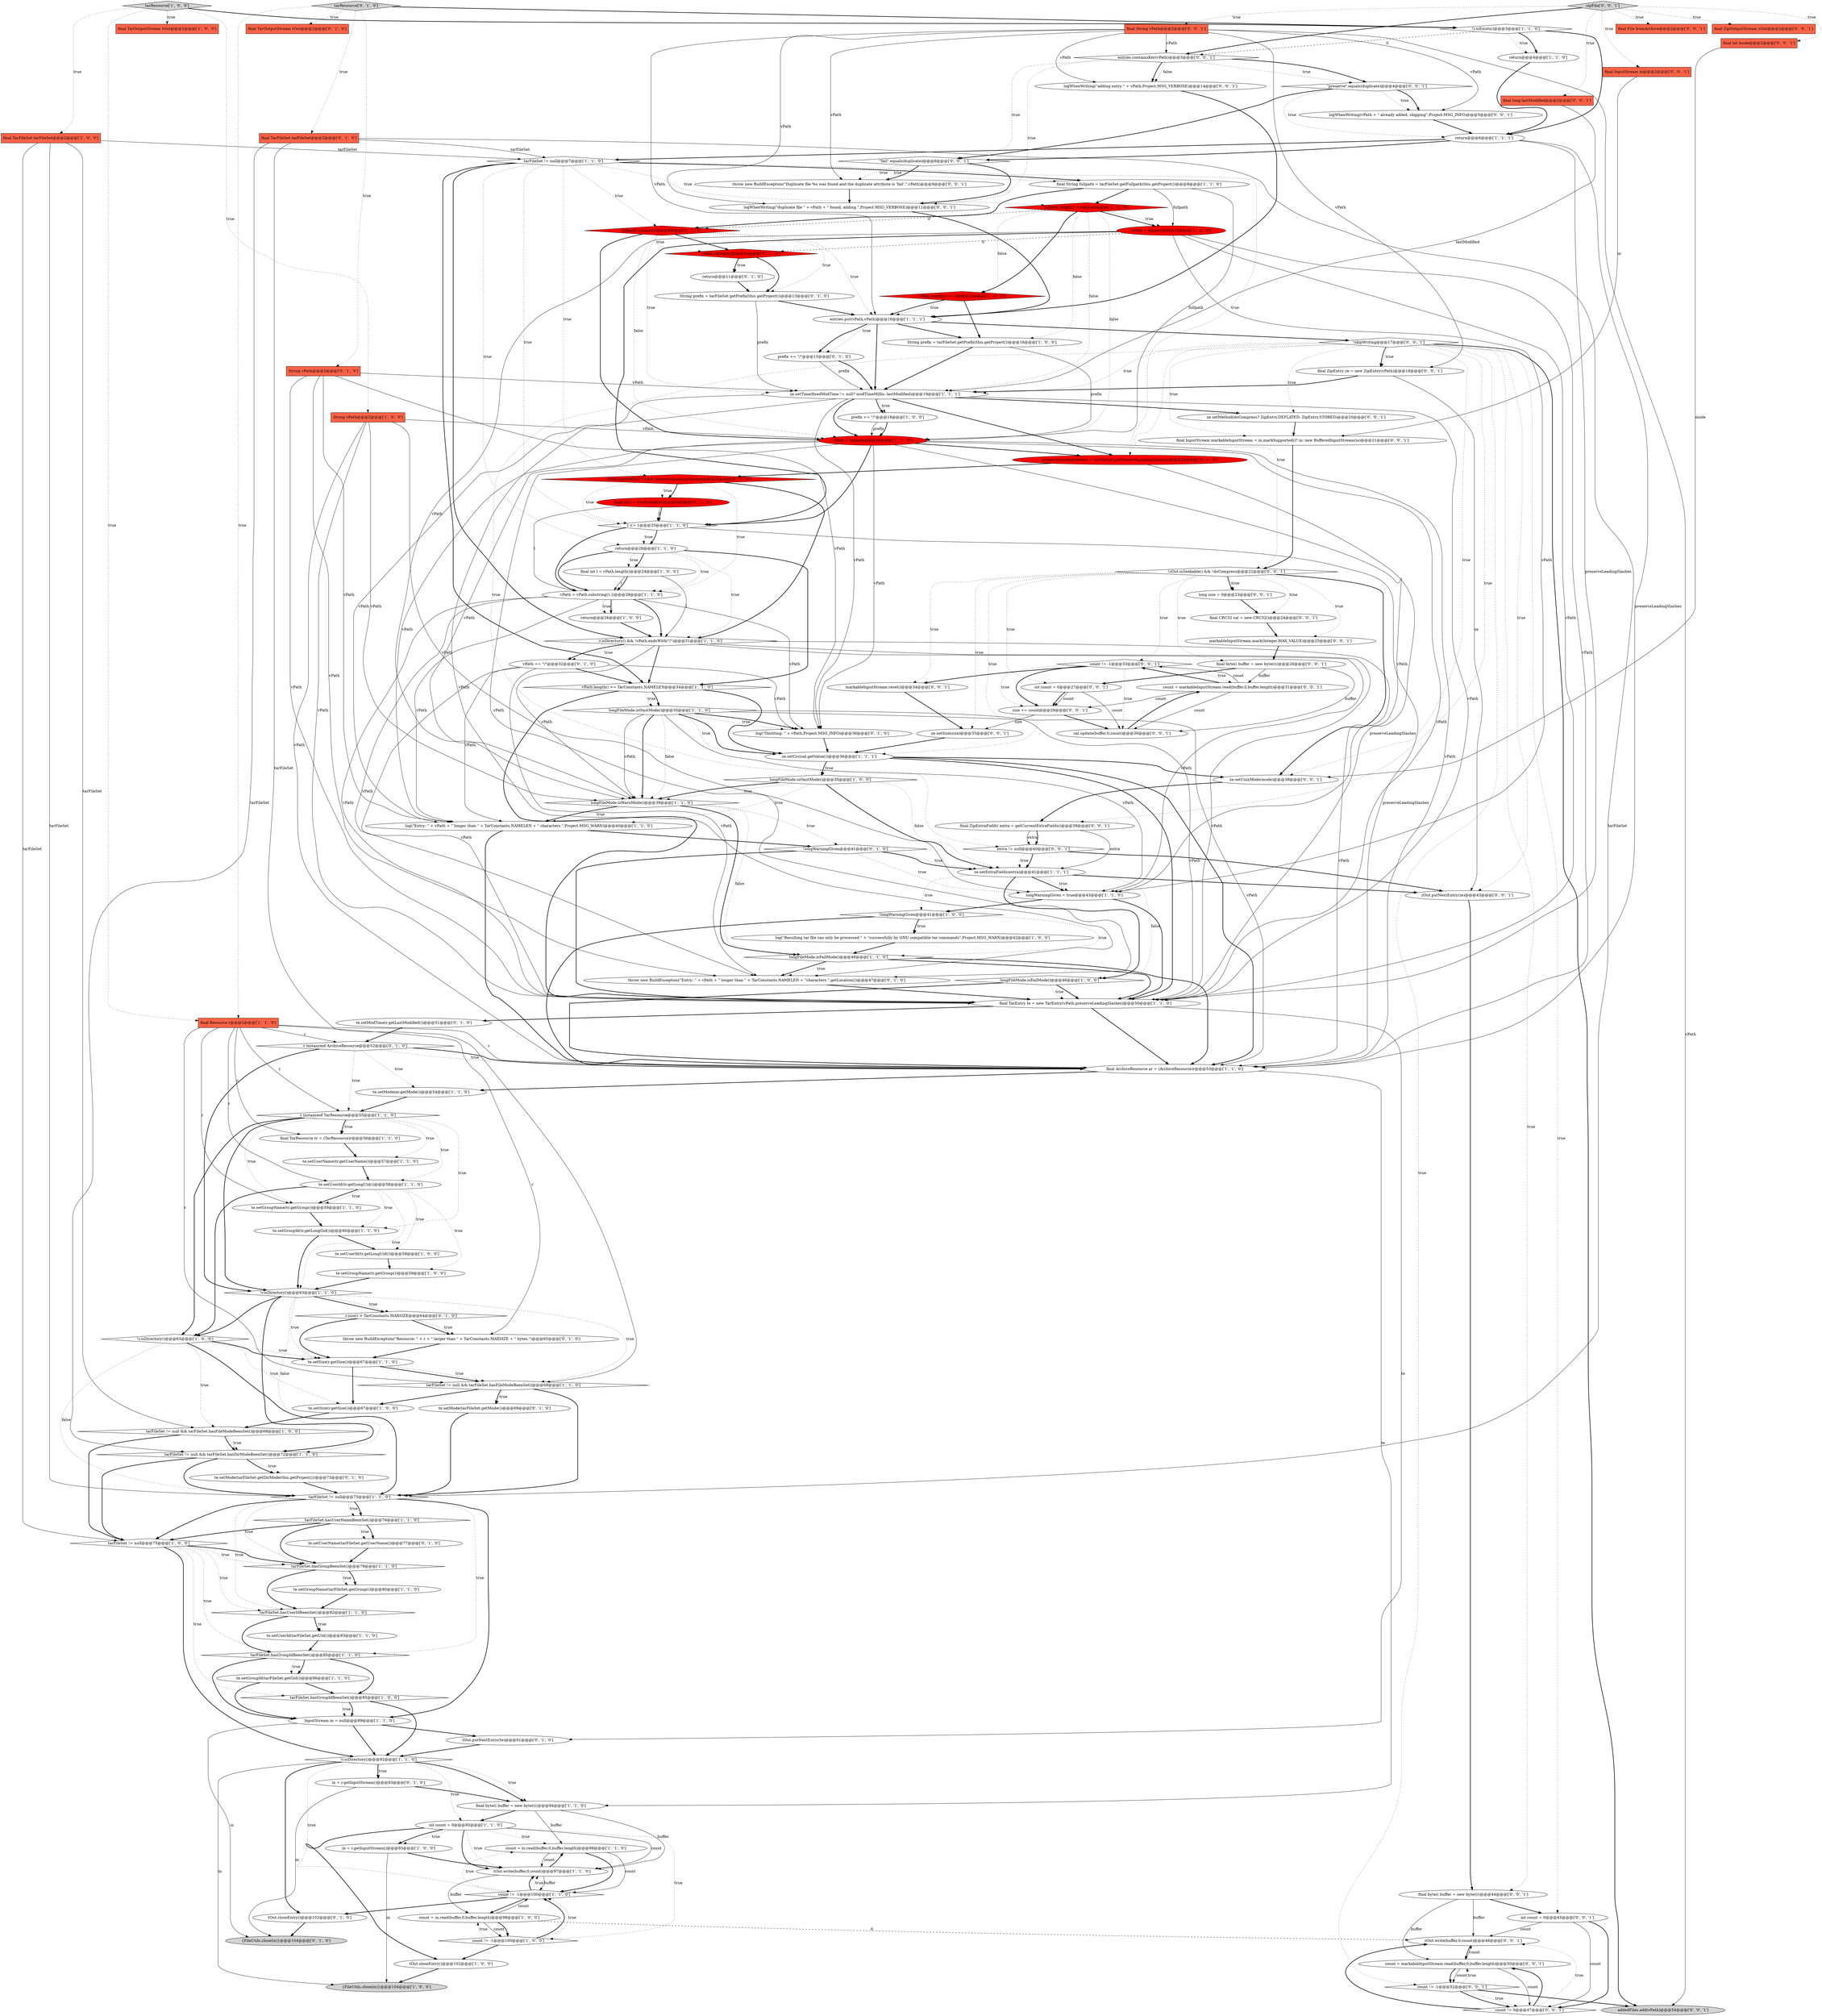 digraph {
66 [style = filled, label = "count = in.read(buffer,0,buffer.length)@@@98@@@['1', '1', '0']", fillcolor = white, shape = ellipse image = "AAA0AAABBB1BBB"];
18 [style = filled, label = "tarFileSet != null && tarFileSet.hasFileModeBeenSet()@@@68@@@['1', '0', '0']", fillcolor = white, shape = diamond image = "AAA0AAABBB1BBB"];
26 [style = filled, label = "te.setGroupName(tr.getGroup())@@@59@@@['1', '1', '0']", fillcolor = white, shape = ellipse image = "AAA0AAABBB1BBB"];
90 [style = filled, label = "vPath += \"/\"@@@32@@@['0', '1', '0']", fillcolor = white, shape = ellipse image = "AAA0AAABBB2BBB"];
8 [style = filled, label = "ze.setExtraFields(extra)@@@41@@@['1', '1', '1']", fillcolor = white, shape = ellipse image = "AAA0AAABBB1BBB"];
108 [style = filled, label = "throw new BuildException(\"Duplicate file %s was found and the duplicate attribute is 'fail'.\",vPath)@@@9@@@['0', '0', '1']", fillcolor = white, shape = ellipse image = "AAA0AAABBB3BBB"];
36 [style = filled, label = "te.setSize(r.getSize())@@@67@@@['1', '0', '0']", fillcolor = white, shape = ellipse image = "AAA0AAABBB1BBB"];
82 [style = filled, label = "String prefix = tarFileSet.getPrefix(this.getProject())@@@13@@@['0', '1', '0']", fillcolor = white, shape = ellipse image = "AAA0AAABBB2BBB"];
100 [style = filled, label = "r instanceof ArchiveResource@@@52@@@['0', '1', '0']", fillcolor = white, shape = diamond image = "AAA0AAABBB2BBB"];
25 [style = filled, label = "final ArchiveResource ar = (ArchiveResource)r@@@53@@@['1', '1', '0']", fillcolor = white, shape = ellipse image = "AAA0AAABBB1BBB"];
74 [style = filled, label = "te.setGroupId(tarFileSet.getGid())@@@86@@@['1', '1', '0']", fillcolor = white, shape = ellipse image = "AAA0AAABBB1BBB"];
133 [style = filled, label = "final InputStream markableInputStream = in.markSupported()? in: new BufferedInputStream(in)@@@21@@@['0', '0', '1']", fillcolor = white, shape = ellipse image = "AAA0AAABBB3BBB"];
118 [style = filled, label = "markableInputStream.reset()@@@34@@@['0', '0', '1']", fillcolor = white, shape = ellipse image = "AAA0AAABBB3BBB"];
95 [style = filled, label = "final TarFileSet tarFileSet@@@2@@@['0', '1', '0']", fillcolor = tomato, shape = box image = "AAA0AAABBB2BBB"];
27 [style = filled, label = "ze.setTime(fixedModTime != null? modTimeMillis: lastModified)@@@19@@@['1', '1', '1']", fillcolor = white, shape = ellipse image = "AAA0AAABBB1BBB"];
7 [style = filled, label = "return@@@6@@@['1', '1', '1']", fillcolor = white, shape = ellipse image = "AAA0AAABBB1BBB"];
52 [style = filled, label = "final Resource r@@@2@@@['1', '1', '0']", fillcolor = tomato, shape = box image = "AAA0AAABBB1BBB"];
59 [style = filled, label = "tarResource['1', '0', '0']", fillcolor = lightgray, shape = diamond image = "AAA0AAABBB1BBB"];
101 [style = filled, label = "{FileUtils.close(in)}@@@104@@@['0', '1', '0']", fillcolor = lightgray, shape = ellipse image = "AAA0AAABBB2BBB"];
67 [style = filled, label = "tarFileSet.hasUserIdBeenSet()@@@82@@@['1', '1', '0']", fillcolor = white, shape = diamond image = "AAA0AAABBB1BBB"];
115 [style = filled, label = "final String vPath@@@2@@@['0', '0', '1']", fillcolor = tomato, shape = box image = "AAA0AAABBB3BBB"];
1 [style = filled, label = "count = in.read(buffer,0,buffer.length)@@@98@@@['1', '0', '0']", fillcolor = white, shape = ellipse image = "AAA0AAABBB1BBB"];
87 [style = filled, label = "vPath.isEmpty()@@@10@@@['0', '1', '0']", fillcolor = red, shape = diamond image = "AAA1AAABBB2BBB"];
71 [style = filled, label = "in = r.getInputStream()@@@93@@@['1', '0', '0']", fillcolor = white, shape = ellipse image = "AAA0AAABBB1BBB"];
135 [style = filled, label = "int count = 0@@@45@@@['0', '0', '1']", fillcolor = white, shape = ellipse image = "AAA0AAABBB3BBB"];
122 [style = filled, label = "count = markableInputStream.read(buffer,0,buffer.length)@@@31@@@['0', '0', '1']", fillcolor = white, shape = ellipse image = "AAA0AAABBB3BBB"];
40 [style = filled, label = "return@@@4@@@['1', '1', '0']", fillcolor = white, shape = ellipse image = "AAA0AAABBB1BBB"];
21 [style = filled, label = "vPath = fullpath@@@10@@@['1', '0', '0']", fillcolor = red, shape = ellipse image = "AAA1AAABBB1BBB"];
44 [style = filled, label = "longWarningGiven = true@@@43@@@['1', '1', '0']", fillcolor = white, shape = ellipse image = "AAA0AAABBB1BBB"];
106 [style = filled, label = "entries.containsKey(vPath)@@@3@@@['0', '0', '1']", fillcolor = white, shape = diamond image = "AAA0AAABBB3BBB"];
131 [style = filled, label = "logWhenWriting(\"adding entry \" + vPath,Project.MSG_VERBOSE)@@@14@@@['0', '0', '1']", fillcolor = white, shape = ellipse image = "AAA0AAABBB3BBB"];
141 [style = filled, label = "count != -1@@@33@@@['0', '0', '1']", fillcolor = white, shape = diamond image = "AAA0AAABBB3BBB"];
54 [style = filled, label = "te.setSize(r.getSize())@@@67@@@['1', '1', '0']", fillcolor = white, shape = ellipse image = "AAA0AAABBB1BBB"];
70 [style = filled, label = "log(\"Resulting tar file can only be processed \" + \"successfully by GNU compatible tar commands\",Project.MSG_WARN)@@@42@@@['1', '0', '0']", fillcolor = white, shape = ellipse image = "AAA0AAABBB1BBB"];
42 [style = filled, label = "tarFileSet.hasGroupBeenSet()@@@79@@@['1', '1', '0']", fillcolor = white, shape = diamond image = "AAA0AAABBB1BBB"];
64 [style = filled, label = "tarFileSet.hasGroupIdBeenSet()@@@85@@@['1', '0', '0']", fillcolor = white, shape = diamond image = "AAA0AAABBB1BBB"];
4 [style = filled, label = "!r.isDirectory()@@@63@@@['1', '1', '0']", fillcolor = white, shape = diamond image = "AAA0AAABBB1BBB"];
117 [style = filled, label = "logWhenWriting(vPath + \" already added, skipping\",Project.MSG_INFO)@@@5@@@['0', '0', '1']", fillcolor = white, shape = ellipse image = "AAA0AAABBB3BBB"];
120 [style = filled, label = "final int mode@@@2@@@['0', '0', '1']", fillcolor = tomato, shape = box image = "AAA0AAABBB3BBB"];
3 [style = filled, label = "longFileMode.isWarnMode()@@@39@@@['1', '1', '0']", fillcolor = white, shape = diamond image = "AAA0AAABBB1BBB"];
119 [style = filled, label = "ze.setUnixMode(mode)@@@38@@@['0', '0', '1']", fillcolor = white, shape = ellipse image = "AAA0AAABBB3BBB"];
46 [style = filled, label = "tarFileSet != null@@@7@@@['1', '1', '0']", fillcolor = white, shape = diamond image = "AAA0AAABBB1BBB"];
58 [style = filled, label = "te.setUserId(tarFileSet.getUid())@@@83@@@['1', '1', '0']", fillcolor = white, shape = ellipse image = "AAA0AAABBB1BBB"];
126 [style = filled, label = "cal.update(buffer,0,count)@@@30@@@['0', '0', '1']", fillcolor = white, shape = ellipse image = "AAA0AAABBB3BBB"];
15 [style = filled, label = "ze.setCrc(cal.getValue())@@@36@@@['1', '1', '1']", fillcolor = white, shape = ellipse image = "AAA0AAABBB1BBB"];
0 [style = filled, label = "InputStream in = null@@@89@@@['1', '1', '0']", fillcolor = white, shape = ellipse image = "AAA0AAABBB1BBB"];
60 [style = filled, label = "!r.isExists()@@@3@@@['1', '1', '0']", fillcolor = white, shape = diamond image = "AAA0AAABBB1BBB"];
24 [style = filled, label = "prefix += \"/\"@@@18@@@['1', '0', '0']", fillcolor = white, shape = ellipse image = "AAA0AAABBB1BBB"];
29 [style = filled, label = "final int l = vPath.length()@@@24@@@['1', '0', '0']", fillcolor = white, shape = ellipse image = "AAA0AAABBB1BBB"];
69 [style = filled, label = "tarFileSet.hasUserNameBeenSet()@@@76@@@['1', '1', '0']", fillcolor = white, shape = diamond image = "AAA0AAABBB1BBB"];
68 [style = filled, label = "vPath = fullpath@@@20@@@['1', '1', '0']", fillcolor = red, shape = ellipse image = "AAA1AAABBB1BBB"];
137 [style = filled, label = "final CRC32 cal = new CRC32()@@@24@@@['0', '0', '1']", fillcolor = white, shape = ellipse image = "AAA0AAABBB3BBB"];
114 [style = filled, label = "final ZipEntry ze = new ZipEntry(vPath)@@@18@@@['0', '0', '1']", fillcolor = white, shape = ellipse image = "AAA0AAABBB3BBB"];
84 [style = filled, label = "te.setMode(tarFileSet.getDirMode(this.getProject()))@@@73@@@['0', '1', '0']", fillcolor = white, shape = ellipse image = "AAA0AAABBB2BBB"];
77 [style = filled, label = "String vPath@@@2@@@['0', '1', '0']", fillcolor = tomato, shape = box image = "AAA0AAABBB2BBB"];
83 [style = filled, label = "fullpath.isEmpty()@@@9@@@['0', '1', '0']", fillcolor = red, shape = diamond image = "AAA1AAABBB2BBB"];
48 [style = filled, label = "te.setUserId(tr.getLongUid())@@@58@@@['1', '0', '0']", fillcolor = white, shape = ellipse image = "AAA0AAABBB1BBB"];
31 [style = filled, label = "count != -1@@@100@@@['1', '0', '0']", fillcolor = white, shape = diamond image = "AAA0AAABBB1BBB"];
17 [style = filled, label = "longFileMode.isOmitMode()@@@35@@@['1', '0', '0']", fillcolor = white, shape = diamond image = "AAA0AAABBB1BBB"];
85 [style = filled, label = "te.setUserName(tarFileSet.getUserName())@@@77@@@['0', '1', '0']", fillcolor = white, shape = ellipse image = "AAA0AAABBB2BBB"];
109 [style = filled, label = "\"fail\".equals(duplicate)@@@8@@@['0', '0', '1']", fillcolor = white, shape = diamond image = "AAA0AAABBB3BBB"];
107 [style = filled, label = "final long lastModified@@@2@@@['0', '0', '1']", fillcolor = tomato, shape = box image = "AAA0AAABBB3BBB"];
53 [style = filled, label = "te.setUserName(tr.getUserName())@@@57@@@['1', '1', '0']", fillcolor = white, shape = ellipse image = "AAA0AAABBB1BBB"];
92 [style = filled, label = "throw new BuildException(\"Entry: \" + vPath + \" longer than \" + TarConstants.NAMELEN + \"characters.\",getLocation())@@@47@@@['0', '1', '0']", fillcolor = white, shape = ellipse image = "AAA0AAABBB2BBB"];
76 [style = filled, label = "preserveLeadingSlashes = tarFileSet.getPreserveLeadingSlashes()@@@22@@@['0', '1', '0']", fillcolor = red, shape = ellipse image = "AAA1AAABBB2BBB"];
62 [style = filled, label = "log(\"Entry: \" + vPath + \" longer than \" + TarConstants.NAMELEN + \" characters.\",Project.MSG_WARN)@@@40@@@['1', '1', '0']", fillcolor = white, shape = ellipse image = "AAA0AAABBB1BBB"];
88 [style = filled, label = "final int l = vPath.length()@@@24@@@['0', '1', '0']", fillcolor = red, shape = ellipse image = "AAA1AAABBB2BBB"];
132 [style = filled, label = "long size = 0@@@23@@@['0', '0', '1']", fillcolor = white, shape = ellipse image = "AAA0AAABBB3BBB"];
110 [style = filled, label = "markableInputStream.mark(Integer.MAX_VALUE)@@@25@@@['0', '0', '1']", fillcolor = white, shape = ellipse image = "AAA0AAABBB3BBB"];
65 [style = filled, label = "r.isDirectory() && !vPath.endsWith(\"/\")@@@31@@@['1', '1', '0']", fillcolor = white, shape = diamond image = "AAA0AAABBB1BBB"];
96 [style = filled, label = "r.size() > TarConstants.MAXSIZE@@@64@@@['0', '1', '0']", fillcolor = white, shape = diamond image = "AAA0AAABBB2BBB"];
43 [style = filled, label = "final TarFileSet tarFileSet@@@2@@@['1', '0', '0']", fillcolor = tomato, shape = box image = "AAA0AAABBB1BBB"];
38 [style = filled, label = "tarFileSet != null@@@75@@@['1', '0', '0']", fillcolor = white, shape = diamond image = "AAA0AAABBB1BBB"];
129 [style = filled, label = "ze.setMethod(doCompress? ZipEntry.DEFLATED: ZipEntry.STORED)@@@20@@@['0', '0', '1']", fillcolor = white, shape = ellipse image = "AAA0AAABBB3BBB"];
91 [style = filled, label = "te.setModTime(r.getLastModified())@@@51@@@['0', '1', '0']", fillcolor = white, shape = ellipse image = "AAA0AAABBB2BBB"];
37 [style = filled, label = "te.setGroupName(tr.getGroup())@@@59@@@['1', '0', '0']", fillcolor = white, shape = ellipse image = "AAA0AAABBB1BBB"];
105 [style = filled, label = "zipFile['0', '0', '1']", fillcolor = lightgray, shape = diamond image = "AAA0AAABBB3BBB"];
124 [style = filled, label = "count = markableInputStream.read(buffer,0,buffer.length)@@@50@@@['0', '0', '1']", fillcolor = white, shape = ellipse image = "AAA0AAABBB3BBB"];
30 [style = filled, label = "{FileUtils.close(in)}@@@104@@@['1', '0', '0']", fillcolor = lightgray, shape = ellipse image = "AAA0AAABBB1BBB"];
32 [style = filled, label = "entries.put(vPath,vPath)@@@16@@@['1', '1', '1']", fillcolor = white, shape = ellipse image = "AAA0AAABBB1BBB"];
14 [style = filled, label = "final TarOutputStream tOut@@@2@@@['1', '0', '0']", fillcolor = tomato, shape = box image = "AAA0AAABBB1BBB"];
97 [style = filled, label = "!longWarningGiven@@@41@@@['0', '1', '0']", fillcolor = white, shape = diamond image = "AAA0AAABBB2BBB"];
57 [style = filled, label = "!r.isDirectory()@@@63@@@['1', '0', '0']", fillcolor = white, shape = diamond image = "AAA0AAABBB1BBB"];
55 [style = filled, label = "int count = 0@@@95@@@['1', '1', '0']", fillcolor = white, shape = ellipse image = "AAA0AAABBB1BBB"];
121 [style = filled, label = "final byte(( buffer = new byte((((@@@44@@@['0', '0', '1']", fillcolor = white, shape = ellipse image = "AAA0AAABBB3BBB"];
45 [style = filled, label = "String vPath@@@2@@@['1', '0', '0']", fillcolor = tomato, shape = box image = "AAA0AAABBB1BBB"];
47 [style = filled, label = "final TarResource tr = (TarResource)r@@@56@@@['1', '1', '0']", fillcolor = white, shape = ellipse image = "AAA0AAABBB1BBB"];
51 [style = filled, label = "final byte(( buffer = new byte((((@@@94@@@['1', '1', '0']", fillcolor = white, shape = ellipse image = "AAA0AAABBB1BBB"];
73 [style = filled, label = "vPath = vPath.substring(1,l)@@@28@@@['1', '1', '0']", fillcolor = white, shape = ellipse image = "AAA0AAABBB1BBB"];
116 [style = filled, label = "!zOut.isSeekable() && !doCompress@@@22@@@['0', '0', '1']", fillcolor = white, shape = diamond image = "AAA0AAABBB3BBB"];
139 [style = filled, label = "extra != null@@@40@@@['0', '0', '1']", fillcolor = white, shape = diamond image = "AAA0AAABBB3BBB"];
2 [style = filled, label = "return@@@26@@@['1', '0', '0']", fillcolor = white, shape = ellipse image = "AAA0AAABBB1BBB"];
125 [style = filled, label = "zOut.putNextEntry(ze)@@@43@@@['0', '0', '1']", fillcolor = white, shape = ellipse image = "AAA0AAABBB3BBB"];
140 [style = filled, label = "count != 0@@@47@@@['0', '0', '1']", fillcolor = white, shape = diamond image = "AAA0AAABBB3BBB"];
79 [style = filled, label = "tarResource['0', '1', '0']", fillcolor = lightgray, shape = diamond image = "AAA0AAABBB2BBB"];
80 [style = filled, label = "tOut.closeEntry()@@@102@@@['0', '1', '0']", fillcolor = white, shape = ellipse image = "AAA0AAABBB2BBB"];
28 [style = filled, label = "longFileMode.isFailMode()@@@46@@@['1', '1', '0']", fillcolor = white, shape = diamond image = "AAA0AAABBB1BBB"];
6 [style = filled, label = "te.setGroupId(tr.getLongGid())@@@60@@@['1', '1', '0']", fillcolor = white, shape = ellipse image = "AAA0AAABBB1BBB"];
86 [style = filled, label = "prefix += \"/\"@@@15@@@['0', '1', '0']", fillcolor = white, shape = ellipse image = "AAA0AAABBB2BBB"];
94 [style = filled, label = "vPath.startsWith(\"/\") && !preserveLeadingSlashes@@@23@@@['0', '1', '0']", fillcolor = red, shape = diamond image = "AAA1AAABBB2BBB"];
112 [style = filled, label = "addedFiles.add(vPath)@@@54@@@['0', '0', '1']", fillcolor = lightgray, shape = ellipse image = "AAA0AAABBB3BBB"];
104 [style = filled, label = "size += count@@@29@@@['0', '0', '1']", fillcolor = white, shape = ellipse image = "AAA0AAABBB3BBB"];
10 [style = filled, label = "tOut.write(buffer,0,count)@@@97@@@['1', '1', '0']", fillcolor = white, shape = ellipse image = "AAA0AAABBB1BBB"];
41 [style = filled, label = "String prefix = tarFileSet.getPrefix(this.getProject())@@@16@@@['1', '0', '0']", fillcolor = white, shape = ellipse image = "AAA0AAABBB1BBB"];
50 [style = filled, label = "tarFileSet != null && tarFileSet.hasFileModeBeenSet()@@@68@@@['1', '1', '0']", fillcolor = white, shape = diamond image = "AAA0AAABBB1BBB"];
35 [style = filled, label = "tarFileSet != null@@@75@@@['1', '1', '0']", fillcolor = white, shape = diamond image = "AAA0AAABBB1BBB"];
134 [style = filled, label = "int count = 0@@@27@@@['0', '0', '1']", fillcolor = white, shape = ellipse image = "AAA0AAABBB3BBB"];
13 [style = filled, label = "vPath.length() >= TarConstants.NAMELEN@@@34@@@['1', '1', '0']", fillcolor = white, shape = diamond image = "AAA0AAABBB1BBB"];
89 [style = filled, label = "log(\"Omitting: \" + vPath,Project.MSG_INFO)@@@36@@@['0', '1', '0']", fillcolor = white, shape = ellipse image = "AAA0AAABBB2BBB"];
34 [style = filled, label = "!longWarningGiven@@@41@@@['1', '0', '0']", fillcolor = white, shape = diamond image = "AAA0AAABBB1BBB"];
98 [style = filled, label = "final TarOutputStream tOut@@@2@@@['0', '1', '0']", fillcolor = tomato, shape = box image = "AAA0AAABBB2BBB"];
12 [style = filled, label = "final TarEntry te = new TarEntry(vPath,preserveLeadingSlashes)@@@50@@@['1', '1', '0']", fillcolor = white, shape = ellipse image = "AAA0AAABBB1BBB"];
63 [style = filled, label = "tarFileSet.hasGroupIdBeenSet()@@@85@@@['1', '1', '0']", fillcolor = white, shape = diamond image = "AAA0AAABBB1BBB"];
72 [style = filled, label = "final String fullpath = tarFileSet.getFullpath(this.getProject())@@@8@@@['1', '1', '0']", fillcolor = white, shape = ellipse image = "AAA0AAABBB1BBB"];
11 [style = filled, label = "return@@@26@@@['1', '1', '0']", fillcolor = white, shape = ellipse image = "AAA0AAABBB1BBB"];
49 [style = filled, label = "longFileMode.isFailMode()@@@46@@@['1', '0', '0']", fillcolor = white, shape = diamond image = "AAA0AAABBB1BBB"];
19 [style = filled, label = "vPath.length() <= 0@@@13@@@['1', '0', '0']", fillcolor = red, shape = diamond image = "AAA1AAABBB1BBB"];
81 [style = filled, label = "throw new BuildException(\"Resource: \" + r + \" larger than \" + TarConstants.MAXSIZE + \" bytes.\")@@@65@@@['0', '1', '0']", fillcolor = white, shape = ellipse image = "AAA0AAABBB2BBB"];
138 [style = filled, label = "ze.setSize(size)@@@35@@@['0', '0', '1']", fillcolor = white, shape = ellipse image = "AAA0AAABBB3BBB"];
56 [style = filled, label = "tarFileSet != null && tarFileSet.hasDirModeBeenSet()@@@72@@@['1', '1', '0']", fillcolor = white, shape = diamond image = "AAA0AAABBB1BBB"];
128 [style = filled, label = "\"preserve\".equals(duplicate)@@@4@@@['0', '0', '1']", fillcolor = white, shape = diamond image = "AAA0AAABBB3BBB"];
22 [style = filled, label = "l <= 1@@@25@@@['1', '1', '0']", fillcolor = white, shape = diamond image = "AAA0AAABBB1BBB"];
99 [style = filled, label = "in = r.getInputStream()@@@93@@@['0', '1', '0']", fillcolor = white, shape = ellipse image = "AAA0AAABBB2BBB"];
130 [style = filled, label = "final InputStream in@@@2@@@['0', '0', '1']", fillcolor = tomato, shape = box image = "AAA0AAABBB3BBB"];
78 [style = filled, label = "te.setMode(tarFileSet.getMode())@@@69@@@['0', '1', '0']", fillcolor = white, shape = ellipse image = "AAA0AAABBB2BBB"];
111 [style = filled, label = "count != -1@@@52@@@['0', '0', '1']", fillcolor = white, shape = diamond image = "AAA0AAABBB3BBB"];
123 [style = filled, label = "zOut.write(buffer,0,count)@@@48@@@['0', '0', '1']", fillcolor = white, shape = ellipse image = "AAA0AAABBB3BBB"];
142 [style = filled, label = "final ZipExtraField(( extra = getCurrentExtraFields()@@@39@@@['0', '0', '1']", fillcolor = white, shape = ellipse image = "AAA0AAABBB3BBB"];
20 [style = filled, label = "!r.isDirectory()@@@92@@@['1', '1', '0']", fillcolor = white, shape = diamond image = "AAA0AAABBB1BBB"];
33 [style = filled, label = "longFileMode.isOmitMode()@@@35@@@['1', '1', '0']", fillcolor = white, shape = diamond image = "AAA0AAABBB1BBB"];
136 [style = filled, label = "!skipWriting@@@17@@@['0', '0', '1']", fillcolor = white, shape = diamond image = "AAA0AAABBB3BBB"];
103 [style = filled, label = "final File fromArchive@@@2@@@['0', '0', '1']", fillcolor = tomato, shape = box image = "AAA0AAABBB3BBB"];
39 [style = filled, label = "r instanceof TarResource@@@55@@@['1', '1', '0']", fillcolor = white, shape = diamond image = "AAA0AAABBB1BBB"];
9 [style = filled, label = "te.setMode(ar.getMode())@@@54@@@['1', '1', '0']", fillcolor = white, shape = ellipse image = "AAA0AAABBB1BBB"];
102 [style = filled, label = "return@@@11@@@['0', '1', '0']", fillcolor = white, shape = ellipse image = "AAA0AAABBB2BBB"];
23 [style = filled, label = "count != -1@@@100@@@['1', '1', '0']", fillcolor = white, shape = diamond image = "AAA0AAABBB1BBB"];
5 [style = filled, label = "te.setGroupName(tarFileSet.getGroup())@@@80@@@['1', '1', '0']", fillcolor = white, shape = ellipse image = "AAA0AAABBB1BBB"];
113 [style = filled, label = "final ZipOutputStream zOut@@@2@@@['0', '0', '1']", fillcolor = tomato, shape = box image = "AAA0AAABBB3BBB"];
93 [style = filled, label = "tOut.putNextEntry(te)@@@91@@@['0', '1', '0']", fillcolor = white, shape = ellipse image = "AAA0AAABBB2BBB"];
75 [style = filled, label = "tOut.closeEntry()@@@102@@@['1', '0', '0']", fillcolor = white, shape = ellipse image = "AAA0AAABBB1BBB"];
143 [style = filled, label = "logWhenWriting(\"duplicate file \" + vPath + \" found, adding.\",Project.MSG_VERBOSE)@@@11@@@['0', '0', '1']", fillcolor = white, shape = ellipse image = "AAA0AAABBB3BBB"];
16 [style = filled, label = "te.setUserId(tr.getLongUid())@@@58@@@['1', '1', '0']", fillcolor = white, shape = ellipse image = "AAA0AAABBB1BBB"];
127 [style = filled, label = "final byte(( buffer = new byte((((@@@26@@@['0', '0', '1']", fillcolor = white, shape = ellipse image = "AAA0AAABBB3BBB"];
61 [style = filled, label = "fullpath.length() > 0@@@9@@@['1', '0', '0']", fillcolor = red, shape = diamond image = "AAA1AAABBB1BBB"];
73->2 [style = dotted, label="true"];
45->68 [style = solid, label="vPath"];
10->66 [style = bold, label=""];
93->20 [style = bold, label=""];
4->50 [style = dotted, label="true"];
100->25 [style = dotted, label="true"];
15->25 [style = bold, label=""];
115->108 [style = solid, label="vPath"];
43->35 [style = solid, label="tarFileSet"];
94->22 [style = dotted, label="true"];
39->47 [style = dotted, label="true"];
8->49 [style = dotted, label="false"];
35->42 [style = dotted, label="true"];
105->107 [style = dotted, label="true"];
69->42 [style = bold, label=""];
43->46 [style = solid, label="tarFileSet"];
15->17 [style = bold, label=""];
136->125 [style = dotted, label="true"];
90->13 [style = bold, label=""];
141->122 [style = dotted, label="true"];
28->25 [style = bold, label=""];
115->114 [style = solid, label="vPath"];
42->67 [style = bold, label=""];
100->39 [style = dotted, label="true"];
136->27 [style = dotted, label="true"];
80->101 [style = bold, label=""];
105->103 [style = dotted, label="true"];
105->130 [style = dotted, label="true"];
116->127 [style = dotted, label="true"];
64->0 [style = bold, label=""];
34->28 [style = dotted, label="true"];
52->26 [style = solid, label="r"];
33->3 [style = bold, label=""];
71->30 [style = solid, label="in"];
57->54 [style = dotted, label="true"];
115->117 [style = solid, label="vPath"];
68->76 [style = bold, label=""];
111->112 [style = bold, label=""];
22->73 [style = bold, label=""];
41->68 [style = solid, label="prefix"];
83->27 [style = dotted, label="true"];
51->10 [style = solid, label="buffer"];
83->68 [style = bold, label=""];
24->68 [style = solid, label="prefix"];
17->3 [style = dotted, label="true"];
27->92 [style = solid, label="vPath"];
15->17 [style = dotted, label="true"];
106->131 [style = bold, label=""];
6->4 [style = bold, label=""];
49->25 [style = bold, label=""];
4->56 [style = bold, label=""];
132->137 [style = bold, label=""];
128->7 [style = dotted, label="true"];
78->35 [style = bold, label=""];
115->112 [style = solid, label="vPath"];
21->22 [style = bold, label=""];
12->91 [style = bold, label=""];
55->75 [style = bold, label=""];
23->10 [style = bold, label=""];
68->25 [style = solid, label="vPath"];
13->15 [style = bold, label=""];
100->4 [style = bold, label=""];
64->0 [style = dotted, label="true"];
79->60 [style = bold, label=""];
57->35 [style = bold, label=""];
7->12 [style = solid, label="preserveLeadingSlashes"];
60->40 [style = dotted, label="true"];
33->89 [style = dotted, label="true"];
22->11 [style = bold, label=""];
32->86 [style = dotted, label="true"];
38->42 [style = dotted, label="true"];
59->14 [style = dotted, label="true"];
87->102 [style = bold, label=""];
138->15 [style = bold, label=""];
35->67 [style = dotted, label="true"];
68->44 [style = solid, label="vPath"];
61->19 [style = dotted, label="false"];
4->57 [style = bold, label=""];
23->80 [style = bold, label=""];
135->123 [style = solid, label="count"];
32->27 [style = bold, label=""];
21->12 [style = solid, label="vPath"];
1->123 [style = dashed, label="0"];
55->10 [style = bold, label=""];
25->51 [style = solid, label="te"];
38->63 [style = dotted, label="true"];
136->119 [style = dotted, label="true"];
95->46 [style = solid, label="tarFileSet"];
61->27 [style = dotted, label="false"];
19->32 [style = bold, label=""];
67->63 [style = bold, label=""];
66->23 [style = solid, label="count"];
69->85 [style = bold, label=""];
20->51 [style = bold, label=""];
66->10 [style = solid, label="count"];
104->126 [style = bold, label=""];
105->120 [style = dotted, label="true"];
32->41 [style = bold, label=""];
27->24 [style = bold, label=""];
141->118 [style = bold, label=""];
115->131 [style = solid, label="vPath"];
50->35 [style = bold, label=""];
46->22 [style = dotted, label="true"];
46->61 [style = dotted, label="true"];
121->123 [style = solid, label="buffer"];
120->119 [style = solid, label="mode"];
66->23 [style = bold, label=""];
33->89 [style = bold, label=""];
84->35 [style = bold, label=""];
34->25 [style = bold, label=""];
94->88 [style = bold, label=""];
21->44 [style = solid, label="vPath"];
97->44 [style = dotted, label="true"];
126->122 [style = bold, label=""];
52->100 [style = solid, label="r"];
38->67 [style = dotted, label="true"];
68->89 [style = solid, label="vPath"];
33->25 [style = solid, label="vPath"];
68->22 [style = bold, label=""];
135->140 [style = bold, label=""];
141->104 [style = dotted, label="true"];
33->15 [style = dotted, label="true"];
60->7 [style = bold, label=""];
12->25 [style = bold, label=""];
140->124 [style = bold, label=""];
23->1 [style = bold, label=""];
106->131 [style = dotted, label="false"];
124->111 [style = bold, label=""];
2->65 [style = bold, label=""];
136->133 [style = dotted, label="true"];
42->5 [style = bold, label=""];
89->15 [style = bold, label=""];
134->104 [style = solid, label="count"];
68->12 [style = solid, label="vPath"];
118->138 [style = bold, label=""];
46->72 [style = bold, label=""];
104->138 [style = solid, label="size"];
61->19 [style = bold, label=""];
11->29 [style = bold, label=""];
116->137 [style = dotted, label="true"];
8->44 [style = bold, label=""];
90->92 [style = solid, label="vPath"];
3->62 [style = bold, label=""];
52->39 [style = solid, label="r"];
128->117 [style = dotted, label="true"];
11->73 [style = dotted, label="true"];
17->8 [style = dotted, label="false"];
27->68 [style = bold, label=""];
59->52 [style = dotted, label="true"];
29->73 [style = solid, label="l"];
109->108 [style = bold, label=""];
97->8 [style = dotted, label="true"];
36->18 [style = bold, label=""];
85->42 [style = bold, label=""];
39->47 [style = bold, label=""];
27->76 [style = bold, label=""];
57->35 [style = dotted, label="false"];
65->25 [style = solid, label="vPath"];
18->38 [style = bold, label=""];
70->28 [style = bold, label=""];
47->53 [style = bold, label=""];
49->12 [style = bold, label=""];
9->39 [style = bold, label=""];
59->60 [style = bold, label=""];
68->3 [style = solid, label="vPath"];
57->36 [style = dotted, label="true"];
55->71 [style = dotted, label="true"];
7->46 [style = bold, label=""];
62->25 [style = bold, label=""];
73->2 [style = bold, label=""];
26->6 [style = bold, label=""];
16->4 [style = dotted, label="true"];
129->133 [style = bold, label=""];
91->100 [style = bold, label=""];
79->95 [style = dotted, label="true"];
136->114 [style = dotted, label="true"];
136->111 [style = dotted, label="true"];
92->12 [style = bold, label=""];
58->63 [style = bold, label=""];
19->41 [style = bold, label=""];
72->61 [style = bold, label=""];
64->20 [style = bold, label=""];
124->111 [style = solid, label="count"];
52->16 [style = solid, label="r"];
38->64 [style = dotted, label="true"];
33->3 [style = dotted, label="false"];
34->70 [style = bold, label=""];
15->12 [style = bold, label=""];
73->89 [style = solid, label="vPath"];
121->135 [style = bold, label=""];
35->69 [style = dotted, label="true"];
6->48 [style = bold, label=""];
52->81 [style = solid, label="r"];
106->109 [style = dotted, label="true"];
4->96 [style = bold, label=""];
86->27 [style = solid, label="prefix"];
25->9 [style = bold, label=""];
109->143 [style = bold, label=""];
27->89 [style = solid, label="vPath"];
63->74 [style = bold, label=""];
20->55 [style = dotted, label="true"];
20->80 [style = bold, label=""];
20->99 [style = dotted, label="true"];
65->12 [style = solid, label="vPath"];
0->101 [style = solid, label="in"];
8->125 [style = bold, label=""];
27->129 [style = bold, label=""];
42->5 [style = dotted, label="true"];
13->33 [style = dotted, label="true"];
45->3 [style = solid, label="vPath"];
31->1 [style = dotted, label="true"];
116->138 [style = dotted, label="true"];
17->3 [style = bold, label=""];
86->27 [style = bold, label=""];
32->86 [style = bold, label=""];
35->63 [style = dotted, label="true"];
136->121 [style = dotted, label="true"];
31->23 [style = bold, label=""];
74->0 [style = bold, label=""];
33->3 [style = solid, label="vPath"];
59->45 [style = dotted, label="true"];
49->12 [style = dotted, label="true"];
106->143 [style = dotted, label="true"];
74->64 [style = bold, label=""];
87->102 [style = dotted, label="true"];
75->30 [style = bold, label=""];
134->104 [style = bold, label=""];
76->12 [style = solid, label="preserveLeadingSlashes"];
54->50 [style = bold, label=""];
4->96 [style = dotted, label="true"];
141->104 [style = bold, label=""];
142->8 [style = solid, label="extra"];
0->93 [style = bold, label=""];
7->109 [style = bold, label=""];
51->55 [style = bold, label=""];
50->78 [style = bold, label=""];
27->12 [style = solid, label="vPath"];
130->133 [style = solid, label="in"];
97->12 [style = bold, label=""];
35->69 [style = bold, label=""];
116->110 [style = dotted, label="true"];
90->12 [style = solid, label="vPath"];
90->62 [style = solid, label="vPath"];
46->65 [style = bold, label=""];
114->125 [style = solid, label="ze"];
69->38 [style = bold, label=""];
136->114 [style = bold, label=""];
95->56 [style = solid, label="tarFileSet"];
1->23 [style = solid, label="count"];
82->27 [style = solid, label="prefix"];
134->126 [style = solid, label="count"];
28->92 [style = bold, label=""];
55->31 [style = dotted, label="true"];
34->70 [style = dotted, label="true"];
65->90 [style = bold, label=""];
39->57 [style = bold, label=""];
87->82 [style = bold, label=""];
7->25 [style = solid, label="preserveLeadingSlashes"];
21->3 [style = solid, label="vPath"];
77->89 [style = solid, label="vPath"];
82->32 [style = bold, label=""];
122->126 [style = solid, label="count"];
20->30 [style = solid, label="in"];
35->38 [style = bold, label=""];
18->56 [style = dotted, label="true"];
67->58 [style = dotted, label="true"];
28->92 [style = dotted, label="true"];
79->77 [style = dotted, label="true"];
77->62 [style = solid, label="vPath"];
127->122 [style = solid, label="buffer"];
142->139 [style = solid, label="extra"];
56->38 [style = bold, label=""];
83->82 [style = dotted, label="true"];
43->38 [style = solid, label="tarFileSet"];
33->12 [style = solid, label="vPath"];
127->134 [style = bold, label=""];
116->132 [style = dotted, label="true"];
115->106 [style = solid, label="vPath"];
39->26 [style = dotted, label="true"];
16->26 [style = bold, label=""];
29->73 [style = bold, label=""];
97->8 [style = bold, label=""];
140->123 [style = dotted, label="true"];
136->142 [style = dotted, label="true"];
128->109 [style = bold, label=""];
35->0 [style = bold, label=""];
139->125 [style = bold, label=""];
110->127 [style = bold, label=""];
13->12 [style = bold, label=""];
3->28 [style = dotted, label="false"];
100->25 [style = bold, label=""];
3->97 [style = dotted, label="true"];
21->87 [style = dashed, label="0"];
88->73 [style = solid, label="l"];
106->128 [style = dotted, label="true"];
0->20 [style = bold, label=""];
73->62 [style = solid, label="vPath"];
116->15 [style = dotted, label="true"];
117->7 [style = bold, label=""];
127->126 [style = solid, label="buffer"];
116->118 [style = dotted, label="true"];
38->20 [style = bold, label=""];
55->10 [style = dotted, label="true"];
88->22 [style = solid, label="l"];
20->51 [style = dotted, label="true"];
136->129 [style = dotted, label="true"];
116->119 [style = bold, label=""];
61->21 [style = bold, label=""];
102->82 [style = bold, label=""];
4->54 [style = dotted, label="true"];
28->12 [style = bold, label=""];
43->18 [style = solid, label="tarFileSet"];
116->132 [style = bold, label=""];
109->108 [style = dotted, label="true"];
54->36 [style = bold, label=""];
20->23 [style = dotted, label="true"];
116->141 [style = dotted, label="true"];
94->88 [style = dotted, label="true"];
55->66 [style = dotted, label="true"];
12->93 [style = solid, label="te"];
3->62 [style = dotted, label="true"];
95->35 [style = solid, label="tarFileSet"];
52->25 [style = solid, label="r"];
46->76 [style = dotted, label="true"];
68->62 [style = solid, label="vPath"];
16->37 [style = dotted, label="true"];
111->140 [style = bold, label=""];
81->54 [style = bold, label=""];
62->97 [style = bold, label=""];
63->64 [style = bold, label=""];
72->83 [style = bold, label=""];
27->62 [style = solid, label="vPath"];
143->32 [style = bold, label=""];
69->85 [style = dotted, label="true"];
61->83 [style = dashed, label="0"];
133->116 [style = bold, label=""];
8->44 [style = dotted, label="true"];
39->16 [style = dotted, label="true"];
65->44 [style = solid, label="vPath"];
83->87 [style = dotted, label="true"];
37->4 [style = bold, label=""];
72->68 [style = solid, label="fullpath"];
56->84 [style = dotted, label="true"];
141->126 [style = dotted, label="true"];
40->7 [style = bold, label=""];
56->84 [style = bold, label=""];
88->22 [style = bold, label=""];
94->73 [style = dotted, label="true"];
59->43 [style = dotted, label="true"];
111->124 [style = dotted, label="true"];
79->98 [style = dotted, label="true"];
136->139 [style = dotted, label="true"];
94->65 [style = bold, label=""];
16->57 [style = bold, label=""];
100->9 [style = dotted, label="true"];
53->16 [style = bold, label=""];
96->81 [style = bold, label=""];
22->25 [style = solid, label="preserveLeadingSlashes"];
65->13 [style = bold, label=""];
55->10 [style = solid, label="count"];
52->50 [style = solid, label="r"];
121->124 [style = solid, label="buffer"];
46->94 [style = dotted, label="true"];
83->87 [style = bold, label=""];
1->31 [style = solid, label="count"];
16->6 [style = dotted, label="true"];
15->119 [style = bold, label=""];
125->121 [style = bold, label=""];
46->83 [style = dotted, label="true"];
65->3 [style = solid, label="vPath"];
11->65 [style = dotted, label="true"];
73->65 [style = bold, label=""];
46->13 [style = bold, label=""];
122->104 [style = solid, label="count"];
38->42 [style = bold, label=""];
4->56 [style = dotted, label="false"];
96->81 [style = dotted, label="true"];
95->50 [style = solid, label="tarFileSet"];
96->54 [style = bold, label=""];
136->112 [style = bold, label=""];
79->52 [style = dotted, label="true"];
68->92 [style = solid, label="vPath"];
106->128 [style = bold, label=""];
107->27 [style = solid, label="lastModified"];
11->13 [style = bold, label=""];
90->89 [style = solid, label="vPath"];
114->27 [style = bold, label=""];
67->58 [style = bold, label=""];
1->31 [style = bold, label=""];
105->106 [style = bold, label=""];
45->12 [style = solid, label="vPath"];
21->25 [style = solid, label="vPath"];
10->1 [style = solid, label="buffer"];
11->73 [style = bold, label=""];
57->54 [style = bold, label=""];
140->123 [style = bold, label=""];
48->37 [style = bold, label=""];
52->47 [style = solid, label="r"];
33->15 [style = bold, label=""];
61->41 [style = dotted, label="false"];
39->53 [style = dotted, label="true"];
115->32 [style = solid, label="vPath"];
18->56 [style = bold, label=""];
27->24 [style = dotted, label="true"];
65->90 [style = dotted, label="true"];
44->12 [style = bold, label=""];
39->4 [style = bold, label=""];
8->34 [style = dotted, label="true"];
128->117 [style = bold, label=""];
61->21 [style = dotted, label="true"];
73->92 [style = solid, label="vPath"];
111->140 [style = dotted, label="true"];
31->23 [style = dotted, label="true"];
135->140 [style = solid, label="count"];
44->34 [style = bold, label=""];
71->10 [style = bold, label=""];
60->106 [style = dashed, label="0"];
33->44 [style = solid, label="vPath"];
77->92 [style = solid, label="vPath"];
29->65 [style = solid, label="l"];
23->66 [style = dotted, label="true"];
139->8 [style = bold, label=""];
99->51 [style = bold, label=""];
17->8 [style = bold, label=""];
32->136 [style = bold, label=""];
45->44 [style = solid, label="vPath"];
41->27 [style = bold, label=""];
50->78 [style = dotted, label="true"];
16->48 [style = dotted, label="true"];
63->74 [style = dotted, label="true"];
11->29 [style = dotted, label="true"];
55->71 [style = bold, label=""];
63->0 [style = bold, label=""];
24->68 [style = bold, label=""];
83->68 [style = dotted, label="false"];
108->143 [style = bold, label=""];
56->35 [style = bold, label=""];
3->28 [style = bold, label=""];
54->50 [style = dotted, label="true"];
23->10 [style = dotted, label="true"];
61->68 [style = dotted, label="false"];
5->67 [style = bold, label=""];
99->101 [style = solid, label="in"];
124->140 [style = solid, label="count"];
105->113 [style = dotted, label="true"];
139->8 [style = dotted, label="true"];
46->11 [style = dotted, label="true"];
136->116 [style = dotted, label="true"];
20->99 [style = bold, label=""];
105->115 [style = dotted, label="true"];
124->123 [style = solid, label="count"];
57->18 [style = dotted, label="true"];
123->124 [style = bold, label=""];
31->75 [style = bold, label=""];
131->32 [style = bold, label=""];
77->12 [style = solid, label="vPath"];
46->72 [style = dotted, label="true"];
39->6 [style = dotted, label="true"];
73->12 [style = solid, label="vPath"];
51->66 [style = solid, label="buffer"];
137->110 [style = bold, label=""];
136->135 [style = dotted, label="true"];
22->11 [style = dotted, label="true"];
115->143 [style = solid, label="vPath"];
76->94 [style = bold, label=""];
16->26 [style = dotted, label="true"];
83->32 [style = dotted, label="true"];
10->23 [style = solid, label="buffer"];
17->62 [style = dotted, label="true"];
142->139 [style = bold, label=""];
19->32 [style = dotted, label="true"];
50->36 [style = bold, label=""];
60->40 [style = bold, label=""];
122->141 [style = solid, label="count"];
72->21 [style = solid, label="fullpath"];
8->49 [style = bold, label=""];
77->27 [style = solid, label="vPath"];
119->142 [style = bold, label=""];
116->134 [style = dotted, label="true"];
13->33 [style = bold, label=""];
45->25 [style = solid, label="vPath"];
122->141 [style = bold, label=""];
}
